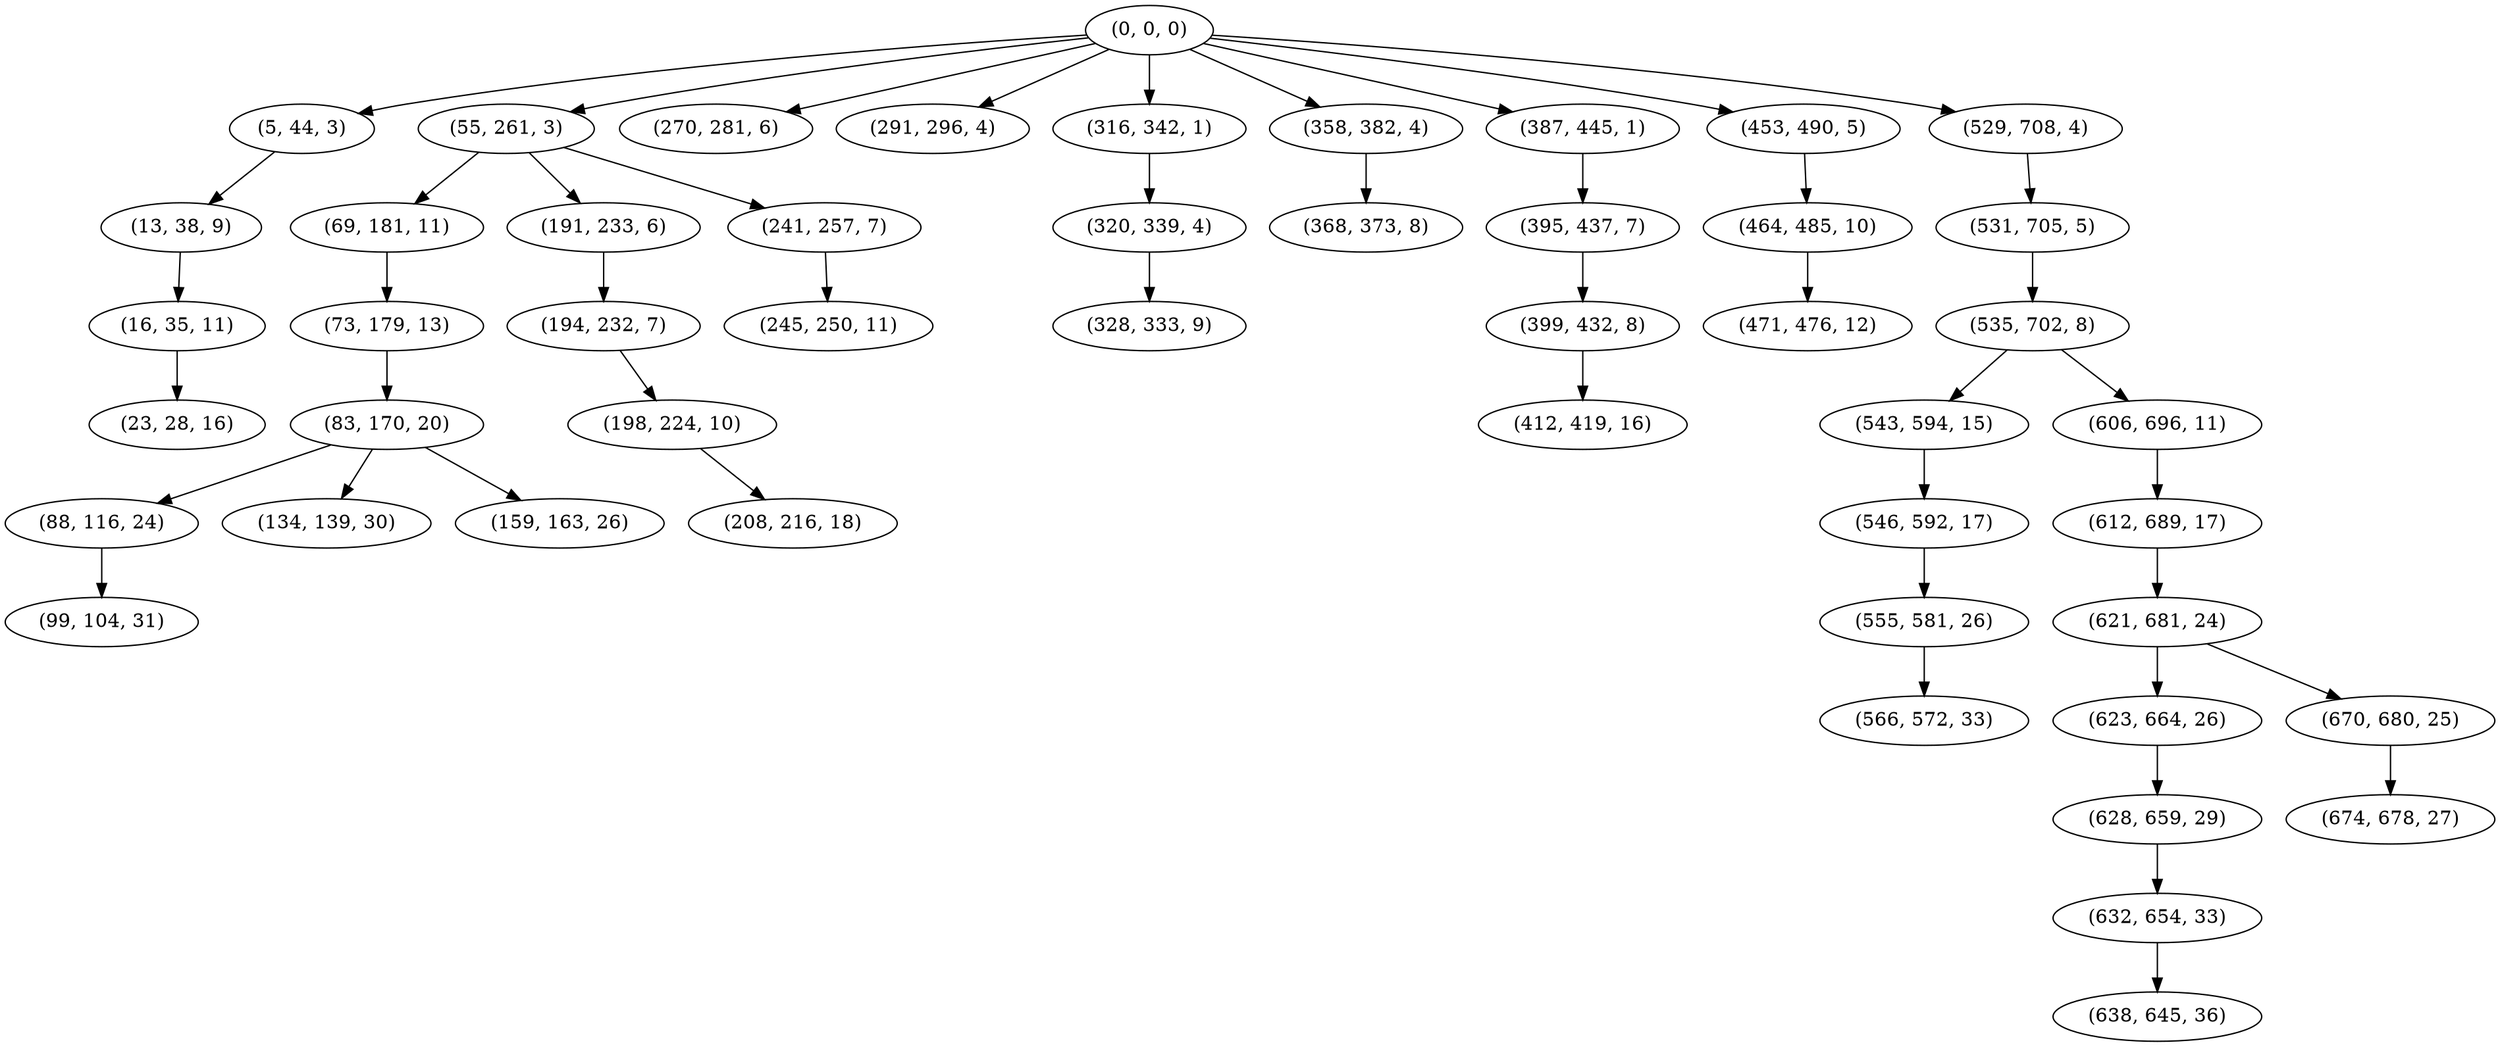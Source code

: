 digraph tree {
    "(0, 0, 0)";
    "(5, 44, 3)";
    "(13, 38, 9)";
    "(16, 35, 11)";
    "(23, 28, 16)";
    "(55, 261, 3)";
    "(69, 181, 11)";
    "(73, 179, 13)";
    "(83, 170, 20)";
    "(88, 116, 24)";
    "(99, 104, 31)";
    "(134, 139, 30)";
    "(159, 163, 26)";
    "(191, 233, 6)";
    "(194, 232, 7)";
    "(198, 224, 10)";
    "(208, 216, 18)";
    "(241, 257, 7)";
    "(245, 250, 11)";
    "(270, 281, 6)";
    "(291, 296, 4)";
    "(316, 342, 1)";
    "(320, 339, 4)";
    "(328, 333, 9)";
    "(358, 382, 4)";
    "(368, 373, 8)";
    "(387, 445, 1)";
    "(395, 437, 7)";
    "(399, 432, 8)";
    "(412, 419, 16)";
    "(453, 490, 5)";
    "(464, 485, 10)";
    "(471, 476, 12)";
    "(529, 708, 4)";
    "(531, 705, 5)";
    "(535, 702, 8)";
    "(543, 594, 15)";
    "(546, 592, 17)";
    "(555, 581, 26)";
    "(566, 572, 33)";
    "(606, 696, 11)";
    "(612, 689, 17)";
    "(621, 681, 24)";
    "(623, 664, 26)";
    "(628, 659, 29)";
    "(632, 654, 33)";
    "(638, 645, 36)";
    "(670, 680, 25)";
    "(674, 678, 27)";
    "(0, 0, 0)" -> "(5, 44, 3)";
    "(0, 0, 0)" -> "(55, 261, 3)";
    "(0, 0, 0)" -> "(270, 281, 6)";
    "(0, 0, 0)" -> "(291, 296, 4)";
    "(0, 0, 0)" -> "(316, 342, 1)";
    "(0, 0, 0)" -> "(358, 382, 4)";
    "(0, 0, 0)" -> "(387, 445, 1)";
    "(0, 0, 0)" -> "(453, 490, 5)";
    "(0, 0, 0)" -> "(529, 708, 4)";
    "(5, 44, 3)" -> "(13, 38, 9)";
    "(13, 38, 9)" -> "(16, 35, 11)";
    "(16, 35, 11)" -> "(23, 28, 16)";
    "(55, 261, 3)" -> "(69, 181, 11)";
    "(55, 261, 3)" -> "(191, 233, 6)";
    "(55, 261, 3)" -> "(241, 257, 7)";
    "(69, 181, 11)" -> "(73, 179, 13)";
    "(73, 179, 13)" -> "(83, 170, 20)";
    "(83, 170, 20)" -> "(88, 116, 24)";
    "(83, 170, 20)" -> "(134, 139, 30)";
    "(83, 170, 20)" -> "(159, 163, 26)";
    "(88, 116, 24)" -> "(99, 104, 31)";
    "(191, 233, 6)" -> "(194, 232, 7)";
    "(194, 232, 7)" -> "(198, 224, 10)";
    "(198, 224, 10)" -> "(208, 216, 18)";
    "(241, 257, 7)" -> "(245, 250, 11)";
    "(316, 342, 1)" -> "(320, 339, 4)";
    "(320, 339, 4)" -> "(328, 333, 9)";
    "(358, 382, 4)" -> "(368, 373, 8)";
    "(387, 445, 1)" -> "(395, 437, 7)";
    "(395, 437, 7)" -> "(399, 432, 8)";
    "(399, 432, 8)" -> "(412, 419, 16)";
    "(453, 490, 5)" -> "(464, 485, 10)";
    "(464, 485, 10)" -> "(471, 476, 12)";
    "(529, 708, 4)" -> "(531, 705, 5)";
    "(531, 705, 5)" -> "(535, 702, 8)";
    "(535, 702, 8)" -> "(543, 594, 15)";
    "(535, 702, 8)" -> "(606, 696, 11)";
    "(543, 594, 15)" -> "(546, 592, 17)";
    "(546, 592, 17)" -> "(555, 581, 26)";
    "(555, 581, 26)" -> "(566, 572, 33)";
    "(606, 696, 11)" -> "(612, 689, 17)";
    "(612, 689, 17)" -> "(621, 681, 24)";
    "(621, 681, 24)" -> "(623, 664, 26)";
    "(621, 681, 24)" -> "(670, 680, 25)";
    "(623, 664, 26)" -> "(628, 659, 29)";
    "(628, 659, 29)" -> "(632, 654, 33)";
    "(632, 654, 33)" -> "(638, 645, 36)";
    "(670, 680, 25)" -> "(674, 678, 27)";
}
